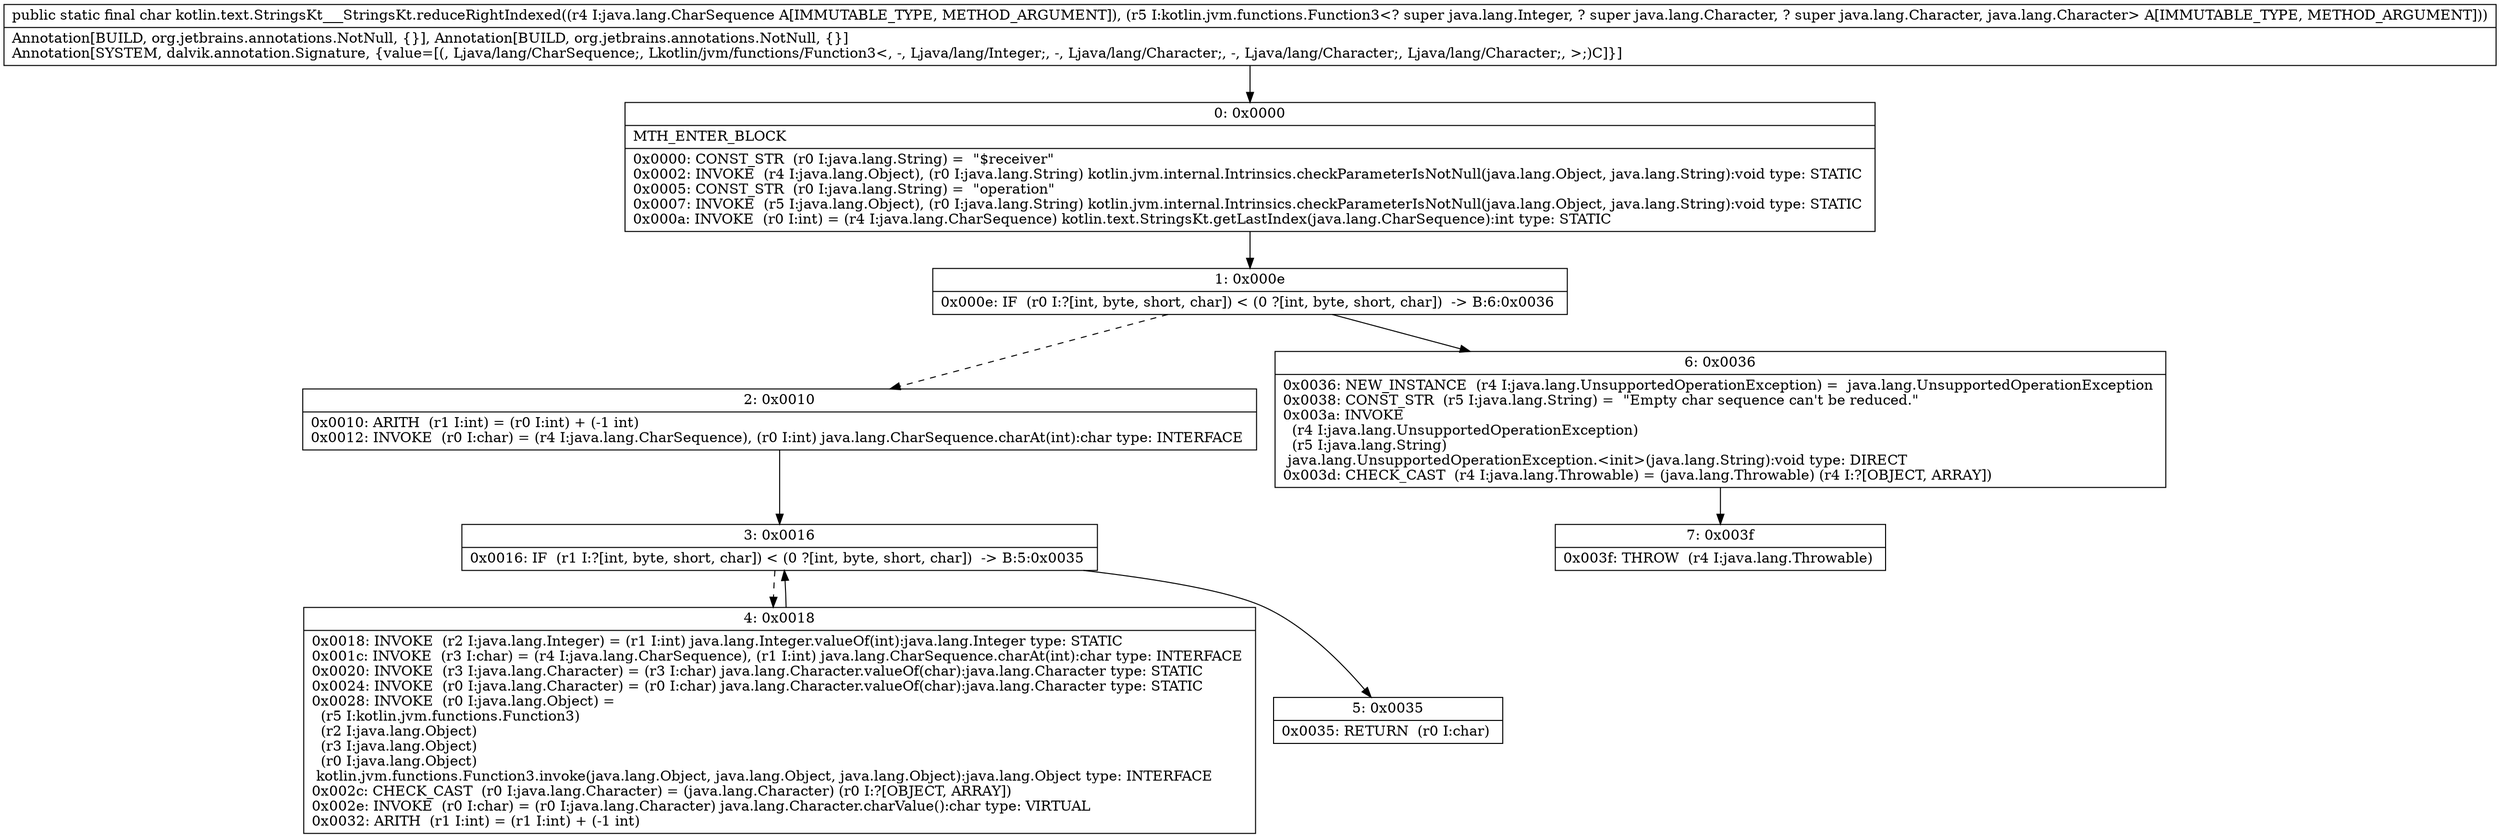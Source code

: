 digraph "CFG forkotlin.text.StringsKt___StringsKt.reduceRightIndexed(Ljava\/lang\/CharSequence;Lkotlin\/jvm\/functions\/Function3;)C" {
Node_0 [shape=record,label="{0\:\ 0x0000|MTH_ENTER_BLOCK\l|0x0000: CONST_STR  (r0 I:java.lang.String) =  \"$receiver\" \l0x0002: INVOKE  (r4 I:java.lang.Object), (r0 I:java.lang.String) kotlin.jvm.internal.Intrinsics.checkParameterIsNotNull(java.lang.Object, java.lang.String):void type: STATIC \l0x0005: CONST_STR  (r0 I:java.lang.String) =  \"operation\" \l0x0007: INVOKE  (r5 I:java.lang.Object), (r0 I:java.lang.String) kotlin.jvm.internal.Intrinsics.checkParameterIsNotNull(java.lang.Object, java.lang.String):void type: STATIC \l0x000a: INVOKE  (r0 I:int) = (r4 I:java.lang.CharSequence) kotlin.text.StringsKt.getLastIndex(java.lang.CharSequence):int type: STATIC \l}"];
Node_1 [shape=record,label="{1\:\ 0x000e|0x000e: IF  (r0 I:?[int, byte, short, char]) \< (0 ?[int, byte, short, char])  \-\> B:6:0x0036 \l}"];
Node_2 [shape=record,label="{2\:\ 0x0010|0x0010: ARITH  (r1 I:int) = (r0 I:int) + (\-1 int) \l0x0012: INVOKE  (r0 I:char) = (r4 I:java.lang.CharSequence), (r0 I:int) java.lang.CharSequence.charAt(int):char type: INTERFACE \l}"];
Node_3 [shape=record,label="{3\:\ 0x0016|0x0016: IF  (r1 I:?[int, byte, short, char]) \< (0 ?[int, byte, short, char])  \-\> B:5:0x0035 \l}"];
Node_4 [shape=record,label="{4\:\ 0x0018|0x0018: INVOKE  (r2 I:java.lang.Integer) = (r1 I:int) java.lang.Integer.valueOf(int):java.lang.Integer type: STATIC \l0x001c: INVOKE  (r3 I:char) = (r4 I:java.lang.CharSequence), (r1 I:int) java.lang.CharSequence.charAt(int):char type: INTERFACE \l0x0020: INVOKE  (r3 I:java.lang.Character) = (r3 I:char) java.lang.Character.valueOf(char):java.lang.Character type: STATIC \l0x0024: INVOKE  (r0 I:java.lang.Character) = (r0 I:char) java.lang.Character.valueOf(char):java.lang.Character type: STATIC \l0x0028: INVOKE  (r0 I:java.lang.Object) = \l  (r5 I:kotlin.jvm.functions.Function3)\l  (r2 I:java.lang.Object)\l  (r3 I:java.lang.Object)\l  (r0 I:java.lang.Object)\l kotlin.jvm.functions.Function3.invoke(java.lang.Object, java.lang.Object, java.lang.Object):java.lang.Object type: INTERFACE \l0x002c: CHECK_CAST  (r0 I:java.lang.Character) = (java.lang.Character) (r0 I:?[OBJECT, ARRAY]) \l0x002e: INVOKE  (r0 I:char) = (r0 I:java.lang.Character) java.lang.Character.charValue():char type: VIRTUAL \l0x0032: ARITH  (r1 I:int) = (r1 I:int) + (\-1 int) \l}"];
Node_5 [shape=record,label="{5\:\ 0x0035|0x0035: RETURN  (r0 I:char) \l}"];
Node_6 [shape=record,label="{6\:\ 0x0036|0x0036: NEW_INSTANCE  (r4 I:java.lang.UnsupportedOperationException) =  java.lang.UnsupportedOperationException \l0x0038: CONST_STR  (r5 I:java.lang.String) =  \"Empty char sequence can't be reduced.\" \l0x003a: INVOKE  \l  (r4 I:java.lang.UnsupportedOperationException)\l  (r5 I:java.lang.String)\l java.lang.UnsupportedOperationException.\<init\>(java.lang.String):void type: DIRECT \l0x003d: CHECK_CAST  (r4 I:java.lang.Throwable) = (java.lang.Throwable) (r4 I:?[OBJECT, ARRAY]) \l}"];
Node_7 [shape=record,label="{7\:\ 0x003f|0x003f: THROW  (r4 I:java.lang.Throwable) \l}"];
MethodNode[shape=record,label="{public static final char kotlin.text.StringsKt___StringsKt.reduceRightIndexed((r4 I:java.lang.CharSequence A[IMMUTABLE_TYPE, METHOD_ARGUMENT]), (r5 I:kotlin.jvm.functions.Function3\<? super java.lang.Integer, ? super java.lang.Character, ? super java.lang.Character, java.lang.Character\> A[IMMUTABLE_TYPE, METHOD_ARGUMENT]))  | Annotation[BUILD, org.jetbrains.annotations.NotNull, \{\}], Annotation[BUILD, org.jetbrains.annotations.NotNull, \{\}]\lAnnotation[SYSTEM, dalvik.annotation.Signature, \{value=[(, Ljava\/lang\/CharSequence;, Lkotlin\/jvm\/functions\/Function3\<, \-, Ljava\/lang\/Integer;, \-, Ljava\/lang\/Character;, \-, Ljava\/lang\/Character;, Ljava\/lang\/Character;, \>;)C]\}]\l}"];
MethodNode -> Node_0;
Node_0 -> Node_1;
Node_1 -> Node_2[style=dashed];
Node_1 -> Node_6;
Node_2 -> Node_3;
Node_3 -> Node_4[style=dashed];
Node_3 -> Node_5;
Node_4 -> Node_3;
Node_6 -> Node_7;
}

